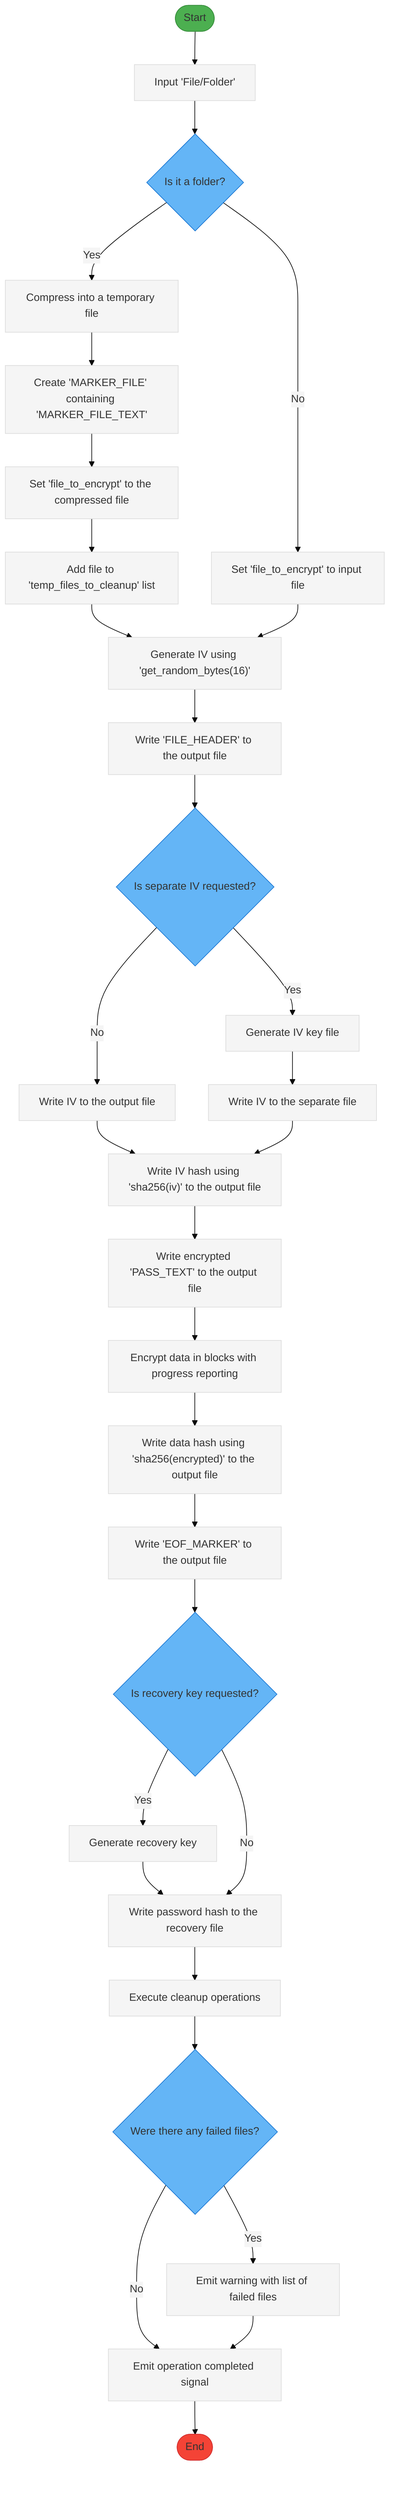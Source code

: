 %% specs/diagrams/encryption.mmd
%%{init: {'theme': 'base', 'themeVariables': {'primaryColor': '#F5F5F5'}}}%%
flowchart TD
    Start([Start]) --> A["Input 'File/Folder'"]
    A --> B{Is it a folder?}
    B -->|Yes| C["Compress into a temporary file"]
    C --> D["Create 'MARKER_FILE' containing 'MARKER_FILE_TEXT'"]
    D --> E["Set 'file_to_encrypt' to the compressed file"]
    E --> F["Add file to 'temp_files_to_cleanup' list"]
    B -->|No| G["Set 'file_to_encrypt' to input file"]
    F --> H
    G --> H["Generate IV using 'get_random_bytes(16)'"]
    H --> I["Write 'FILE_HEADER' to the output file"]
    I --> J{Is separate IV requested?}
    J -->|No| K["Write IV to the output file"]
    J -->|Yes| L["Generate IV key file"]
    L --> M["Write IV to the separate file"]
    K --> N
    M --> N["Write IV hash using 'sha256(iv)' to the output file"]
    N --> O["Write encrypted 'PASS_TEXT' to the output file"]
    O --> P["Encrypt data in blocks with progress reporting"]
    P --> Q["Write data hash using 'sha256(encrypted)' to the output file"]
    Q --> R["Write 'EOF_MARKER' to the output file"]
    R --> S{Is recovery key requested?}
    S -->|Yes| T["Generate recovery key"]
    T --> U["Write password hash to the recovery file"]
    S -->|No| U
    U --> V["Execute cleanup operations"]
    V --> W{Were there any failed files?}
    W -->|Yes| X["Emit warning with list of failed files"]
    W -->|No| Y["Emit operation completed signal"]
    X --> Y
    Y --> End([End])

    style Start fill:#4CAF50,stroke:#388E3C
    style End fill:#F44336,stroke:#D32F2F
    style B fill:#64B5F6,stroke:#1976D2
    style J fill:#64B5F6,stroke:#1976D2
    style S fill:#64B5F6,stroke:#1976D2
    style W fill:#64B5F6,stroke:#1976D2